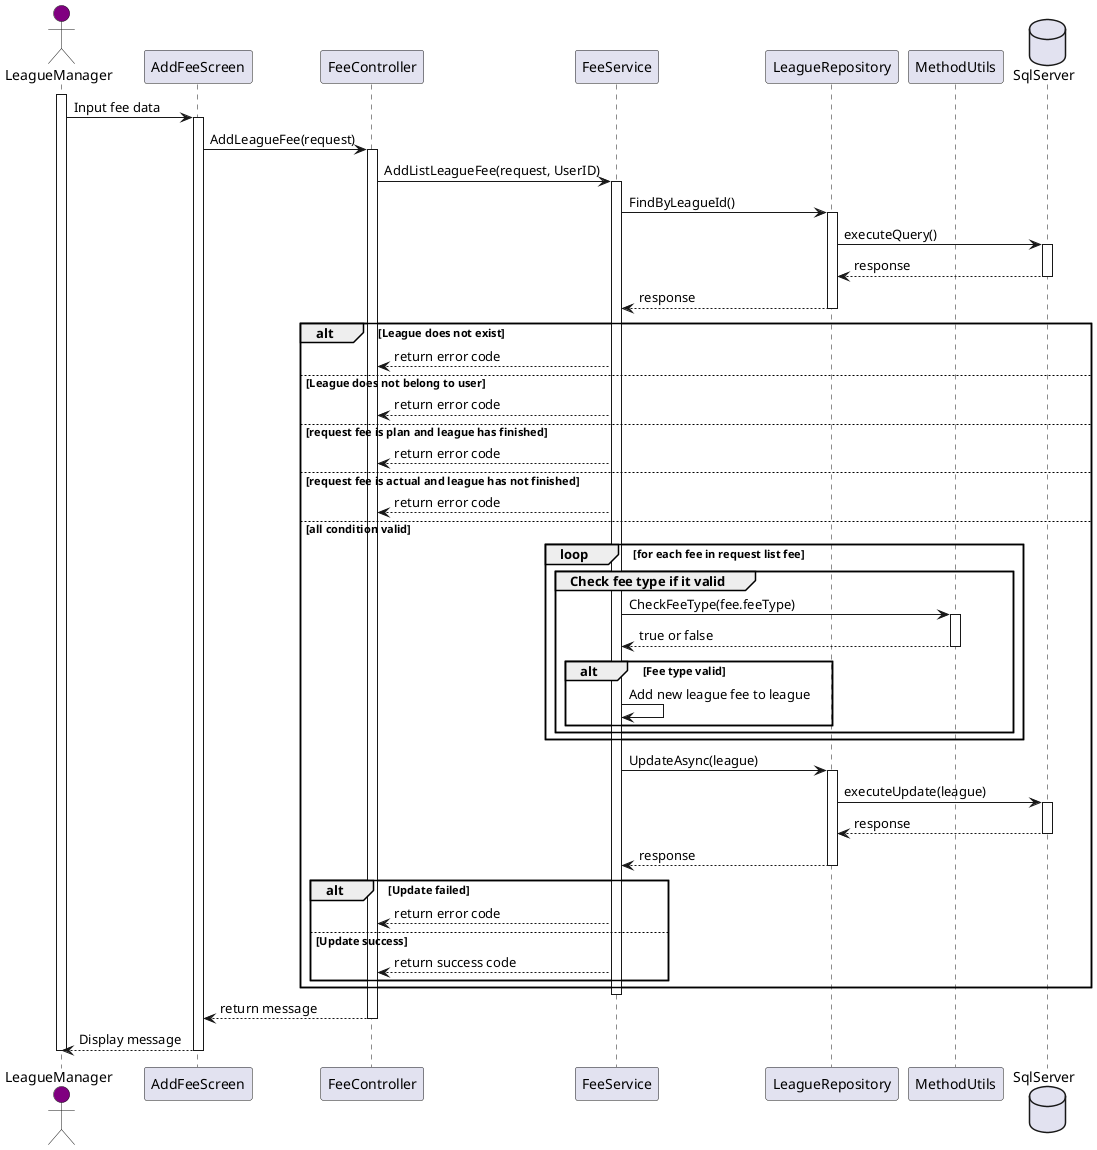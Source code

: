 @startuml Add Actual Cost 
actor LeagueManager #Purple
participant AddFeeScreen
participant FeeController
participant FeeService
participant LeagueRepository
participant MethodUtils
database SqlServer

activate LeagueManager
    LeagueManager -> AddFeeScreen: Input fee data
    activate AddFeeScreen
        AddFeeScreen -> FeeController: AddLeagueFee(request)
        activate FeeController
            FeeController  -> FeeService: AddListLeagueFee(request, UserID)
            activate FeeService
                FeeService -> LeagueRepository: FindByLeagueId()
                activate LeagueRepository
                    LeagueRepository -> SqlServer: executeQuery()
                    activate SqlServer 
                        SqlServer --> LeagueRepository: response
                    deactivate SqlServer
                    LeagueRepository --> FeeService: response
                deactivate LeagueRepository
                alt League does not exist 
                    FeeService --> FeeController : return error code
                else League does not belong to user
                    FeeService --> FeeController : return error code
                else request fee is plan and league has finished
                    FeeService --> FeeController : return error code
                else request fee is actual and league has not finished
                    FeeService --> FeeController : return error code
                else all condition valid 
                    loop for each fee in request list fee
                        group Check fee type if it valid 
                            FeeService -> MethodUtils: CheckFeeType(fee.feeType)
                            activate MethodUtils
                                MethodUtils --> FeeService: true or false
                            deactivate MethodUtils
                            alt Fee type valid
                                FeeService -> FeeService: Add new league fee to league
                            end
                        end
                    end
                    FeeService -> LeagueRepository: UpdateAsync(league)
                    activate LeagueRepository
                        LeagueRepository -> SqlServer: executeUpdate(league)
                        activate SqlServer
                            SqlServer --> LeagueRepository: response
                        deactivate SqlServer
                        LeagueRepository --> FeeService: response
                    deactivate LeagueRepository
                    alt Update failed
                        FeeService --> FeeController : return error code
                    else Update success 
                        FeeService --> FeeController : return success code
                    end
                end
            deactivate FeeService
            FeeController --> AddFeeScreen: return message
        deactivate FeeController
        AddFeeScreen --> LeagueManager: Display message
    deactivate AddFeeScreen
deactivate LeagueManager
@enduml